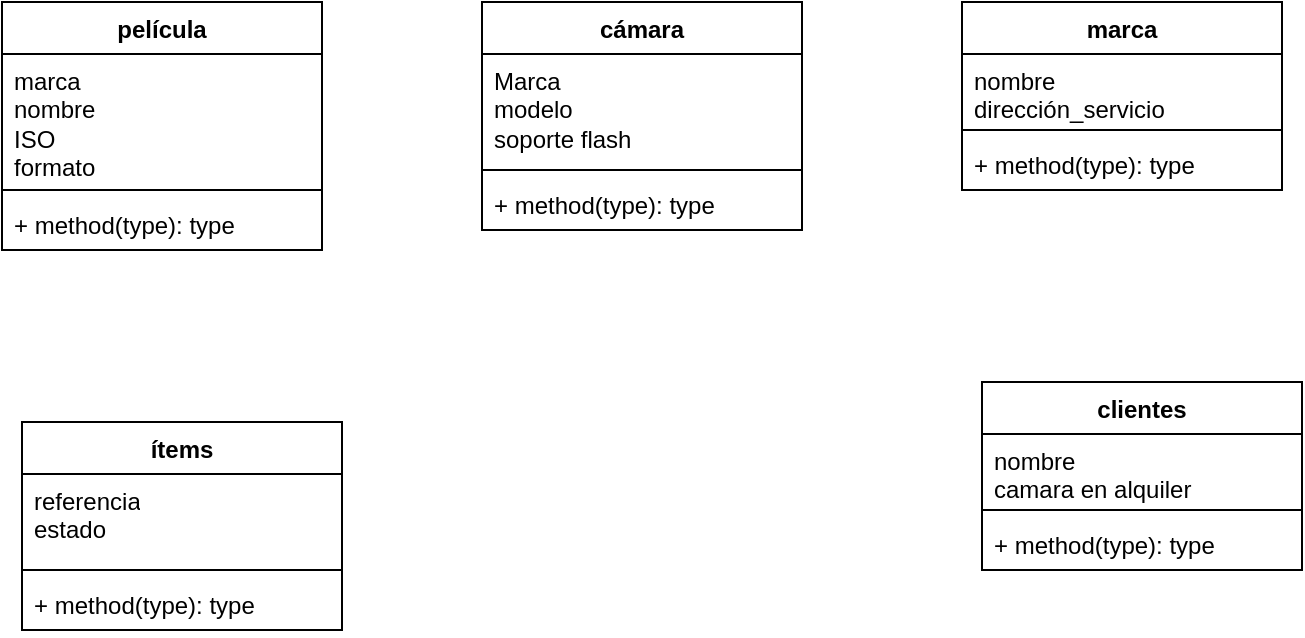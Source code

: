 <mxfile version="23.1.1" type="device">
  <diagram name="Página-1" id="ieWG2E4GEpcB8BK5rsVu">
    <mxGraphModel dx="1042" dy="569" grid="1" gridSize="10" guides="1" tooltips="1" connect="1" arrows="1" fold="1" page="1" pageScale="1" pageWidth="827" pageHeight="1169" math="0" shadow="0">
      <root>
        <mxCell id="0" />
        <mxCell id="1" parent="0" />
        <mxCell id="K_nwWNJ6UX17N_vY9MO0-21" value="película" style="swimlane;fontStyle=1;align=center;verticalAlign=top;childLayout=stackLayout;horizontal=1;startSize=26;horizontalStack=0;resizeParent=1;resizeParentMax=0;resizeLast=0;collapsible=1;marginBottom=0;whiteSpace=wrap;html=1;" vertex="1" parent="1">
          <mxGeometry x="90" y="70" width="160" height="124" as="geometry" />
        </mxCell>
        <mxCell id="K_nwWNJ6UX17N_vY9MO0-22" value="marca&lt;br&gt;nombre&lt;br&gt;ISO&lt;br&gt;formato" style="text;strokeColor=none;fillColor=none;align=left;verticalAlign=top;spacingLeft=4;spacingRight=4;overflow=hidden;rotatable=0;points=[[0,0.5],[1,0.5]];portConstraint=eastwest;whiteSpace=wrap;html=1;" vertex="1" parent="K_nwWNJ6UX17N_vY9MO0-21">
          <mxGeometry y="26" width="160" height="64" as="geometry" />
        </mxCell>
        <mxCell id="K_nwWNJ6UX17N_vY9MO0-23" value="" style="line;strokeWidth=1;fillColor=none;align=left;verticalAlign=middle;spacingTop=-1;spacingLeft=3;spacingRight=3;rotatable=0;labelPosition=right;points=[];portConstraint=eastwest;strokeColor=inherit;" vertex="1" parent="K_nwWNJ6UX17N_vY9MO0-21">
          <mxGeometry y="90" width="160" height="8" as="geometry" />
        </mxCell>
        <mxCell id="K_nwWNJ6UX17N_vY9MO0-24" value="+ method(type): type" style="text;strokeColor=none;fillColor=none;align=left;verticalAlign=top;spacingLeft=4;spacingRight=4;overflow=hidden;rotatable=0;points=[[0,0.5],[1,0.5]];portConstraint=eastwest;whiteSpace=wrap;html=1;" vertex="1" parent="K_nwWNJ6UX17N_vY9MO0-21">
          <mxGeometry y="98" width="160" height="26" as="geometry" />
        </mxCell>
        <mxCell id="K_nwWNJ6UX17N_vY9MO0-25" value="cámara" style="swimlane;fontStyle=1;align=center;verticalAlign=top;childLayout=stackLayout;horizontal=1;startSize=26;horizontalStack=0;resizeParent=1;resizeParentMax=0;resizeLast=0;collapsible=1;marginBottom=0;whiteSpace=wrap;html=1;" vertex="1" parent="1">
          <mxGeometry x="330" y="70" width="160" height="114" as="geometry" />
        </mxCell>
        <mxCell id="K_nwWNJ6UX17N_vY9MO0-26" value="Marca&lt;br&gt;modelo&lt;br&gt;soporte flash" style="text;strokeColor=none;fillColor=none;align=left;verticalAlign=top;spacingLeft=4;spacingRight=4;overflow=hidden;rotatable=0;points=[[0,0.5],[1,0.5]];portConstraint=eastwest;whiteSpace=wrap;html=1;" vertex="1" parent="K_nwWNJ6UX17N_vY9MO0-25">
          <mxGeometry y="26" width="160" height="54" as="geometry" />
        </mxCell>
        <mxCell id="K_nwWNJ6UX17N_vY9MO0-27" value="" style="line;strokeWidth=1;fillColor=none;align=left;verticalAlign=middle;spacingTop=-1;spacingLeft=3;spacingRight=3;rotatable=0;labelPosition=right;points=[];portConstraint=eastwest;strokeColor=inherit;" vertex="1" parent="K_nwWNJ6UX17N_vY9MO0-25">
          <mxGeometry y="80" width="160" height="8" as="geometry" />
        </mxCell>
        <mxCell id="K_nwWNJ6UX17N_vY9MO0-28" value="+ method(type): type" style="text;strokeColor=none;fillColor=none;align=left;verticalAlign=top;spacingLeft=4;spacingRight=4;overflow=hidden;rotatable=0;points=[[0,0.5],[1,0.5]];portConstraint=eastwest;whiteSpace=wrap;html=1;" vertex="1" parent="K_nwWNJ6UX17N_vY9MO0-25">
          <mxGeometry y="88" width="160" height="26" as="geometry" />
        </mxCell>
        <mxCell id="K_nwWNJ6UX17N_vY9MO0-29" value="marca" style="swimlane;fontStyle=1;align=center;verticalAlign=top;childLayout=stackLayout;horizontal=1;startSize=26;horizontalStack=0;resizeParent=1;resizeParentMax=0;resizeLast=0;collapsible=1;marginBottom=0;whiteSpace=wrap;html=1;" vertex="1" parent="1">
          <mxGeometry x="570" y="70" width="160" height="94" as="geometry" />
        </mxCell>
        <mxCell id="K_nwWNJ6UX17N_vY9MO0-30" value="nombre&lt;br&gt;dirección_servicio" style="text;strokeColor=none;fillColor=none;align=left;verticalAlign=top;spacingLeft=4;spacingRight=4;overflow=hidden;rotatable=0;points=[[0,0.5],[1,0.5]];portConstraint=eastwest;whiteSpace=wrap;html=1;" vertex="1" parent="K_nwWNJ6UX17N_vY9MO0-29">
          <mxGeometry y="26" width="160" height="34" as="geometry" />
        </mxCell>
        <mxCell id="K_nwWNJ6UX17N_vY9MO0-31" value="" style="line;strokeWidth=1;fillColor=none;align=left;verticalAlign=middle;spacingTop=-1;spacingLeft=3;spacingRight=3;rotatable=0;labelPosition=right;points=[];portConstraint=eastwest;strokeColor=inherit;" vertex="1" parent="K_nwWNJ6UX17N_vY9MO0-29">
          <mxGeometry y="60" width="160" height="8" as="geometry" />
        </mxCell>
        <mxCell id="K_nwWNJ6UX17N_vY9MO0-32" value="+ method(type): type" style="text;strokeColor=none;fillColor=none;align=left;verticalAlign=top;spacingLeft=4;spacingRight=4;overflow=hidden;rotatable=0;points=[[0,0.5],[1,0.5]];portConstraint=eastwest;whiteSpace=wrap;html=1;" vertex="1" parent="K_nwWNJ6UX17N_vY9MO0-29">
          <mxGeometry y="68" width="160" height="26" as="geometry" />
        </mxCell>
        <mxCell id="K_nwWNJ6UX17N_vY9MO0-33" value="ítems" style="swimlane;fontStyle=1;align=center;verticalAlign=top;childLayout=stackLayout;horizontal=1;startSize=26;horizontalStack=0;resizeParent=1;resizeParentMax=0;resizeLast=0;collapsible=1;marginBottom=0;whiteSpace=wrap;html=1;" vertex="1" parent="1">
          <mxGeometry x="100" y="280" width="160" height="104" as="geometry" />
        </mxCell>
        <mxCell id="K_nwWNJ6UX17N_vY9MO0-34" value="referencia&lt;br&gt;estado" style="text;strokeColor=none;fillColor=none;align=left;verticalAlign=top;spacingLeft=4;spacingRight=4;overflow=hidden;rotatable=0;points=[[0,0.5],[1,0.5]];portConstraint=eastwest;whiteSpace=wrap;html=1;" vertex="1" parent="K_nwWNJ6UX17N_vY9MO0-33">
          <mxGeometry y="26" width="160" height="44" as="geometry" />
        </mxCell>
        <mxCell id="K_nwWNJ6UX17N_vY9MO0-35" value="" style="line;strokeWidth=1;fillColor=none;align=left;verticalAlign=middle;spacingTop=-1;spacingLeft=3;spacingRight=3;rotatable=0;labelPosition=right;points=[];portConstraint=eastwest;strokeColor=inherit;" vertex="1" parent="K_nwWNJ6UX17N_vY9MO0-33">
          <mxGeometry y="70" width="160" height="8" as="geometry" />
        </mxCell>
        <mxCell id="K_nwWNJ6UX17N_vY9MO0-36" value="+ method(type): type" style="text;strokeColor=none;fillColor=none;align=left;verticalAlign=top;spacingLeft=4;spacingRight=4;overflow=hidden;rotatable=0;points=[[0,0.5],[1,0.5]];portConstraint=eastwest;whiteSpace=wrap;html=1;" vertex="1" parent="K_nwWNJ6UX17N_vY9MO0-33">
          <mxGeometry y="78" width="160" height="26" as="geometry" />
        </mxCell>
        <mxCell id="K_nwWNJ6UX17N_vY9MO0-37" value="clientes" style="swimlane;fontStyle=1;align=center;verticalAlign=top;childLayout=stackLayout;horizontal=1;startSize=26;horizontalStack=0;resizeParent=1;resizeParentMax=0;resizeLast=0;collapsible=1;marginBottom=0;whiteSpace=wrap;html=1;" vertex="1" parent="1">
          <mxGeometry x="580" y="260" width="160" height="94" as="geometry" />
        </mxCell>
        <mxCell id="K_nwWNJ6UX17N_vY9MO0-38" value="nombre&lt;br&gt;camara en alquiler" style="text;strokeColor=none;fillColor=none;align=left;verticalAlign=top;spacingLeft=4;spacingRight=4;overflow=hidden;rotatable=0;points=[[0,0.5],[1,0.5]];portConstraint=eastwest;whiteSpace=wrap;html=1;" vertex="1" parent="K_nwWNJ6UX17N_vY9MO0-37">
          <mxGeometry y="26" width="160" height="34" as="geometry" />
        </mxCell>
        <mxCell id="K_nwWNJ6UX17N_vY9MO0-39" value="" style="line;strokeWidth=1;fillColor=none;align=left;verticalAlign=middle;spacingTop=-1;spacingLeft=3;spacingRight=3;rotatable=0;labelPosition=right;points=[];portConstraint=eastwest;strokeColor=inherit;" vertex="1" parent="K_nwWNJ6UX17N_vY9MO0-37">
          <mxGeometry y="60" width="160" height="8" as="geometry" />
        </mxCell>
        <mxCell id="K_nwWNJ6UX17N_vY9MO0-40" value="+ method(type): type" style="text;strokeColor=none;fillColor=none;align=left;verticalAlign=top;spacingLeft=4;spacingRight=4;overflow=hidden;rotatable=0;points=[[0,0.5],[1,0.5]];portConstraint=eastwest;whiteSpace=wrap;html=1;" vertex="1" parent="K_nwWNJ6UX17N_vY9MO0-37">
          <mxGeometry y="68" width="160" height="26" as="geometry" />
        </mxCell>
      </root>
    </mxGraphModel>
  </diagram>
</mxfile>
